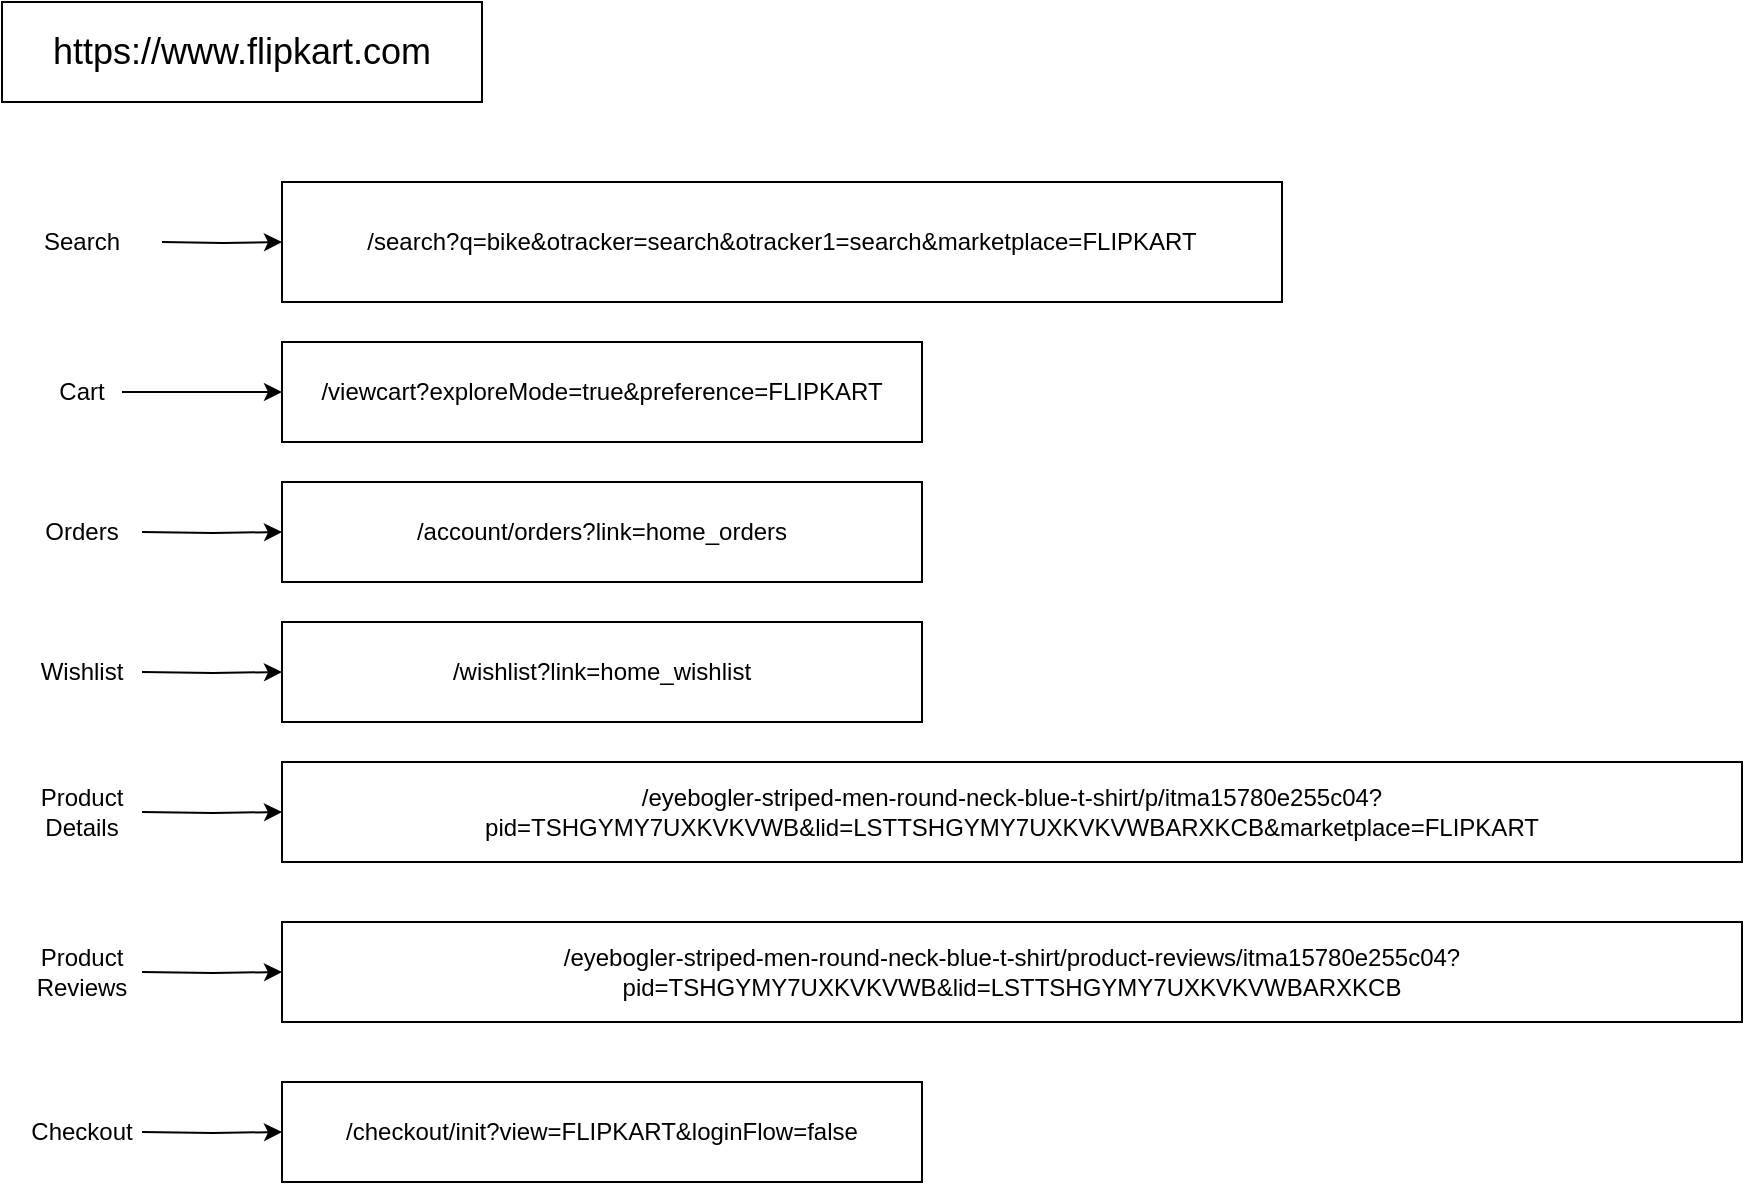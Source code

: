 <mxfile version="13.9.9" type="device"><diagram id="Oo7a0o4-GHrqZVkMFScE" name="Page-1"><mxGraphModel dx="1903" dy="487" grid="1" gridSize="10" guides="1" tooltips="1" connect="1" arrows="1" fold="1" page="1" pageScale="1" pageWidth="850" pageHeight="1100" math="0" shadow="0"><root><mxCell id="0"/><mxCell id="1" parent="0"/><mxCell id="__r2w_80JHUx9bWLNY63-1" value="&lt;font style=&quot;font-size: 18px&quot;&gt;https://www.flipkart.com&lt;/font&gt;" style="rounded=0;whiteSpace=wrap;html=1;" vertex="1" parent="1"><mxGeometry x="-140" y="10" width="240" height="50" as="geometry"/></mxCell><mxCell id="__r2w_80JHUx9bWLNY63-4" value="/search?q=bike&amp;amp;otracker=search&amp;amp;otracker1=search&amp;amp;marketplace=FLIPKART&lt;br&gt;" style="rounded=0;whiteSpace=wrap;html=1;" vertex="1" parent="1"><mxGeometry y="100" width="500" height="60" as="geometry"/></mxCell><mxCell id="__r2w_80JHUx9bWLNY63-6" style="edgeStyle=orthogonalEdgeStyle;rounded=0;orthogonalLoop=1;jettySize=auto;html=1;entryX=0;entryY=0.5;entryDx=0;entryDy=0;" edge="1" parent="1" target="__r2w_80JHUx9bWLNY63-4"><mxGeometry relative="1" as="geometry"><mxPoint x="-60" y="130" as="sourcePoint"/></mxGeometry></mxCell><mxCell id="__r2w_80JHUx9bWLNY63-5" value="Search" style="text;html=1;strokeColor=none;fillColor=none;align=center;verticalAlign=middle;whiteSpace=wrap;rounded=0;" vertex="1" parent="1"><mxGeometry x="-120" y="120" width="40" height="20" as="geometry"/></mxCell><mxCell id="__r2w_80JHUx9bWLNY63-7" value="/viewcart?exploreMode=true&amp;amp;preference=FLIPKART" style="rounded=0;whiteSpace=wrap;html=1;" vertex="1" parent="1"><mxGeometry y="180" width="320" height="50" as="geometry"/></mxCell><mxCell id="__r2w_80JHUx9bWLNY63-11" style="edgeStyle=orthogonalEdgeStyle;rounded=0;orthogonalLoop=1;jettySize=auto;html=1;entryX=0;entryY=0.5;entryDx=0;entryDy=0;" edge="1" parent="1" source="__r2w_80JHUx9bWLNY63-9" target="__r2w_80JHUx9bWLNY63-7"><mxGeometry relative="1" as="geometry"/></mxCell><mxCell id="__r2w_80JHUx9bWLNY63-9" value="Cart" style="text;html=1;strokeColor=none;fillColor=none;align=center;verticalAlign=middle;whiteSpace=wrap;rounded=0;" vertex="1" parent="1"><mxGeometry x="-120" y="195" width="40" height="20" as="geometry"/></mxCell><mxCell id="__r2w_80JHUx9bWLNY63-13" value="/account/orders?link=home_orders" style="rounded=0;whiteSpace=wrap;html=1;" vertex="1" parent="1"><mxGeometry y="250" width="320" height="50" as="geometry"/></mxCell><mxCell id="__r2w_80JHUx9bWLNY63-14" style="edgeStyle=orthogonalEdgeStyle;rounded=0;orthogonalLoop=1;jettySize=auto;html=1;entryX=0;entryY=0.5;entryDx=0;entryDy=0;" edge="1" target="__r2w_80JHUx9bWLNY63-13" parent="1"><mxGeometry relative="1" as="geometry"><mxPoint x="-70" y="275" as="sourcePoint"/></mxGeometry></mxCell><mxCell id="__r2w_80JHUx9bWLNY63-15" value="Orders" style="text;html=1;strokeColor=none;fillColor=none;align=center;verticalAlign=middle;whiteSpace=wrap;rounded=0;" vertex="1" parent="1"><mxGeometry x="-120" y="265" width="40" height="20" as="geometry"/></mxCell><mxCell id="__r2w_80JHUx9bWLNY63-17" value="/wishlist?link=home_wishlist" style="rounded=0;whiteSpace=wrap;html=1;" vertex="1" parent="1"><mxGeometry y="320" width="320" height="50" as="geometry"/></mxCell><mxCell id="__r2w_80JHUx9bWLNY63-18" style="edgeStyle=orthogonalEdgeStyle;rounded=0;orthogonalLoop=1;jettySize=auto;html=1;entryX=0;entryY=0.5;entryDx=0;entryDy=0;" edge="1" target="__r2w_80JHUx9bWLNY63-17" parent="1"><mxGeometry relative="1" as="geometry"><mxPoint x="-70" y="345" as="sourcePoint"/></mxGeometry></mxCell><mxCell id="__r2w_80JHUx9bWLNY63-19" value="Wishlist" style="text;html=1;strokeColor=none;fillColor=none;align=center;verticalAlign=middle;whiteSpace=wrap;rounded=0;" vertex="1" parent="1"><mxGeometry x="-120" y="335" width="40" height="20" as="geometry"/></mxCell><mxCell id="__r2w_80JHUx9bWLNY63-21" value="/eyebogler-striped-men-round-neck-blue-t-shirt/p/itma15780e255c04?pid=TSHGYMY7UXKVKVWB&amp;amp;lid=LSTTSHGYMY7UXKVKVWBARXKCB&amp;amp;marketplace=FLIPKART" style="rounded=0;whiteSpace=wrap;html=1;" vertex="1" parent="1"><mxGeometry y="390" width="730" height="50" as="geometry"/></mxCell><mxCell id="__r2w_80JHUx9bWLNY63-22" style="edgeStyle=orthogonalEdgeStyle;rounded=0;orthogonalLoop=1;jettySize=auto;html=1;entryX=0;entryY=0.5;entryDx=0;entryDy=0;" edge="1" target="__r2w_80JHUx9bWLNY63-21" parent="1"><mxGeometry relative="1" as="geometry"><mxPoint x="-70" y="415" as="sourcePoint"/></mxGeometry></mxCell><mxCell id="__r2w_80JHUx9bWLNY63-23" value="Product Details" style="text;html=1;strokeColor=none;fillColor=none;align=center;verticalAlign=middle;whiteSpace=wrap;rounded=0;" vertex="1" parent="1"><mxGeometry x="-120" y="405" width="40" height="20" as="geometry"/></mxCell><mxCell id="__r2w_80JHUx9bWLNY63-25" value="/eyebogler-striped-men-round-neck-blue-t-shirt/product-reviews/itma15780e255c04?pid=TSHGYMY7UXKVKVWB&amp;amp;lid=LSTTSHGYMY7UXKVKVWBARXKCB" style="rounded=0;whiteSpace=wrap;html=1;" vertex="1" parent="1"><mxGeometry y="470" width="730" height="50" as="geometry"/></mxCell><mxCell id="__r2w_80JHUx9bWLNY63-26" style="edgeStyle=orthogonalEdgeStyle;rounded=0;orthogonalLoop=1;jettySize=auto;html=1;entryX=0;entryY=0.5;entryDx=0;entryDy=0;" edge="1" target="__r2w_80JHUx9bWLNY63-25" parent="1"><mxGeometry relative="1" as="geometry"><mxPoint x="-70" y="495.0" as="sourcePoint"/></mxGeometry></mxCell><mxCell id="__r2w_80JHUx9bWLNY63-27" value="Product Reviews" style="text;html=1;strokeColor=none;fillColor=none;align=center;verticalAlign=middle;whiteSpace=wrap;rounded=0;" vertex="1" parent="1"><mxGeometry x="-120" y="485" width="40" height="20" as="geometry"/></mxCell><mxCell id="__r2w_80JHUx9bWLNY63-29" value="/checkout/init?view=FLIPKART&amp;amp;loginFlow=false" style="rounded=0;whiteSpace=wrap;html=1;" vertex="1" parent="1"><mxGeometry y="550" width="320" height="50" as="geometry"/></mxCell><mxCell id="__r2w_80JHUx9bWLNY63-30" style="edgeStyle=orthogonalEdgeStyle;rounded=0;orthogonalLoop=1;jettySize=auto;html=1;entryX=0;entryY=0.5;entryDx=0;entryDy=0;" edge="1" target="__r2w_80JHUx9bWLNY63-29" parent="1"><mxGeometry relative="1" as="geometry"><mxPoint x="-70" y="575" as="sourcePoint"/></mxGeometry></mxCell><mxCell id="__r2w_80JHUx9bWLNY63-31" value="Checkout" style="text;html=1;strokeColor=none;fillColor=none;align=center;verticalAlign=middle;whiteSpace=wrap;rounded=0;" vertex="1" parent="1"><mxGeometry x="-120" y="565" width="40" height="20" as="geometry"/></mxCell></root></mxGraphModel></diagram></mxfile>